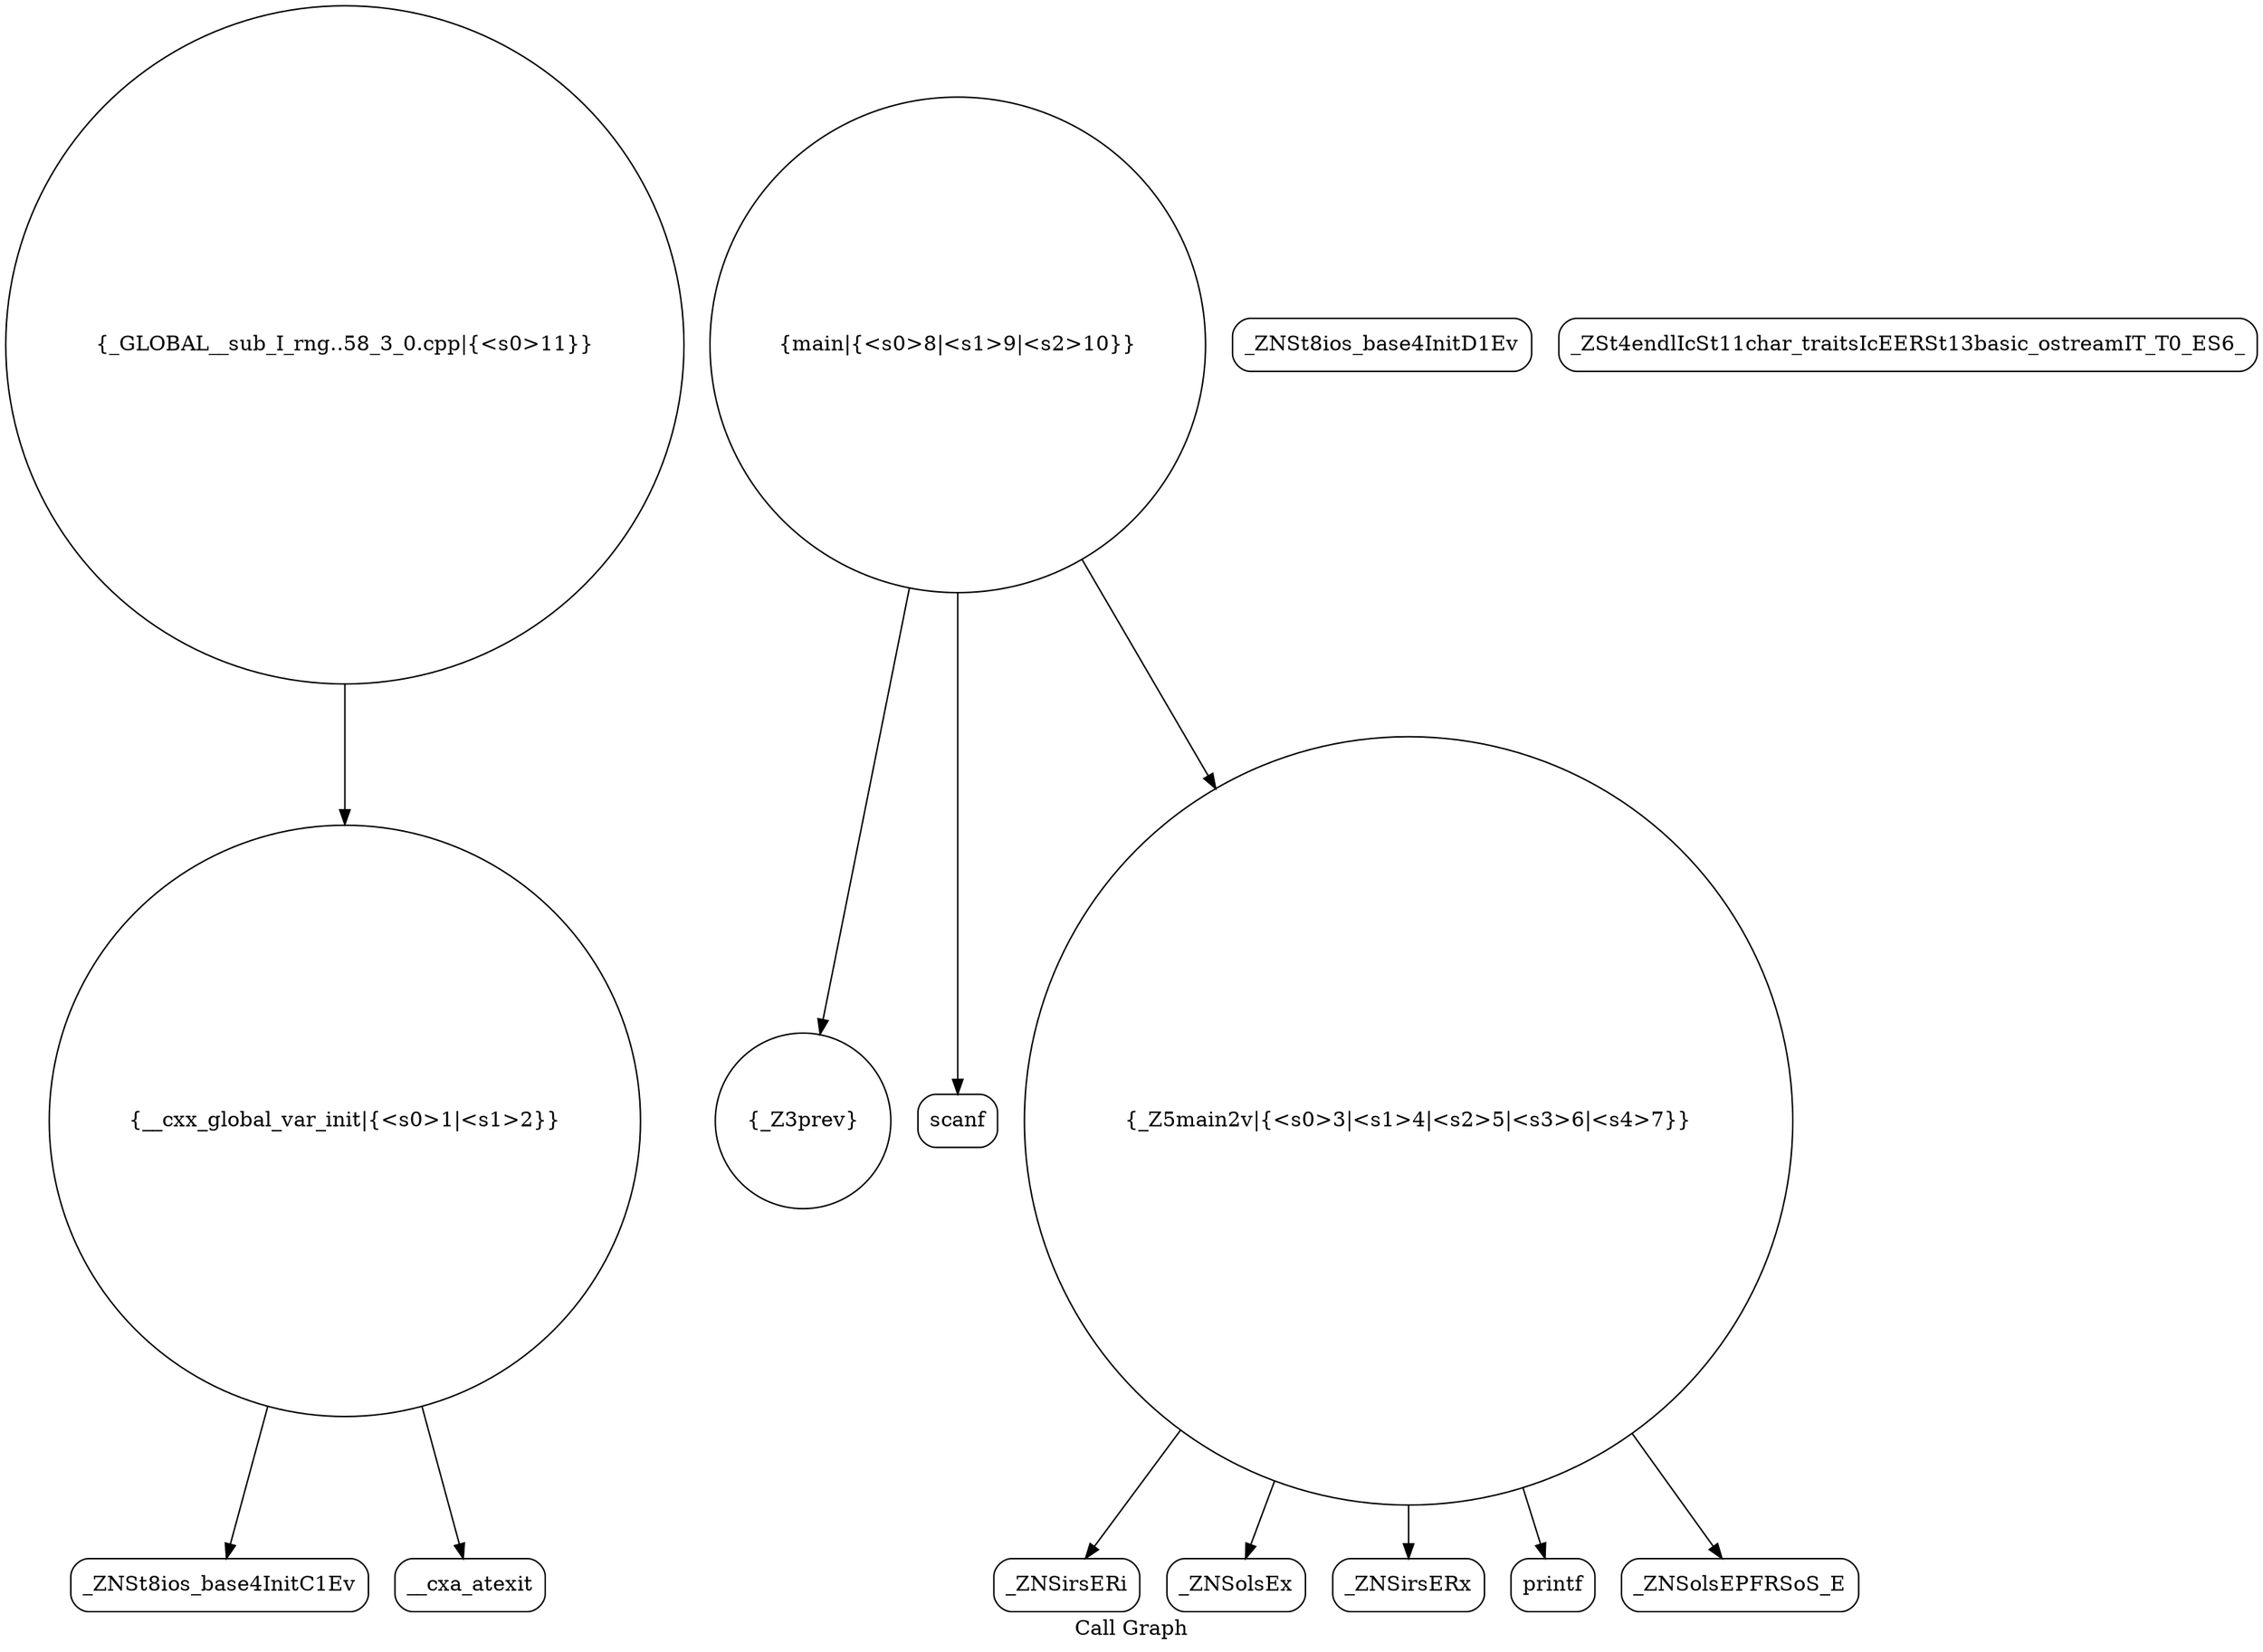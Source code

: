 digraph "Call Graph" {
	label="Call Graph";

	Node0x5648fd1e7be0 [shape=record,shape=circle,label="{__cxx_global_var_init|{<s0>1|<s1>2}}"];
	Node0x5648fd1e7be0:s0 -> Node0x5648fd1e8070[color=black];
	Node0x5648fd1e7be0:s1 -> Node0x5648fd1e8170[color=black];
	Node0x5648fd1e8370 [shape=record,shape=Mrecord,label="{_ZNSirsERi}"];
	Node0x5648fd1e86f0 [shape=record,shape=circle,label="{_GLOBAL__sub_I_rng..58_3_0.cpp|{<s0>11}}"];
	Node0x5648fd1e86f0:s0 -> Node0x5648fd1e7be0[color=black];
	Node0x5648fd1e80f0 [shape=record,shape=Mrecord,label="{_ZNSt8ios_base4InitD1Ev}"];
	Node0x5648fd1e8470 [shape=record,shape=Mrecord,label="{_ZNSolsEx}"];
	Node0x5648fd1e81f0 [shape=record,shape=circle,label="{_Z3prev}"];
	Node0x5648fd1e8570 [shape=record,shape=Mrecord,label="{_ZSt4endlIcSt11char_traitsIcEERSt13basic_ostreamIT_T0_ES6_}"];
	Node0x5648fd1e82f0 [shape=record,shape=Mrecord,label="{_ZNSirsERx}"];
	Node0x5648fd1e8670 [shape=record,shape=Mrecord,label="{scanf}"];
	Node0x5648fd1e8070 [shape=record,shape=Mrecord,label="{_ZNSt8ios_base4InitC1Ev}"];
	Node0x5648fd1e83f0 [shape=record,shape=Mrecord,label="{printf}"];
	Node0x5648fd1e8170 [shape=record,shape=Mrecord,label="{__cxa_atexit}"];
	Node0x5648fd1e84f0 [shape=record,shape=Mrecord,label="{_ZNSolsEPFRSoS_E}"];
	Node0x5648fd1e8270 [shape=record,shape=circle,label="{_Z5main2v|{<s0>3|<s1>4|<s2>5|<s3>6|<s4>7}}"];
	Node0x5648fd1e8270:s0 -> Node0x5648fd1e82f0[color=black];
	Node0x5648fd1e8270:s1 -> Node0x5648fd1e8370[color=black];
	Node0x5648fd1e8270:s2 -> Node0x5648fd1e83f0[color=black];
	Node0x5648fd1e8270:s3 -> Node0x5648fd1e8470[color=black];
	Node0x5648fd1e8270:s4 -> Node0x5648fd1e84f0[color=black];
	Node0x5648fd1e85f0 [shape=record,shape=circle,label="{main|{<s0>8|<s1>9|<s2>10}}"];
	Node0x5648fd1e85f0:s0 -> Node0x5648fd1e81f0[color=black];
	Node0x5648fd1e85f0:s1 -> Node0x5648fd1e8670[color=black];
	Node0x5648fd1e85f0:s2 -> Node0x5648fd1e8270[color=black];
}
